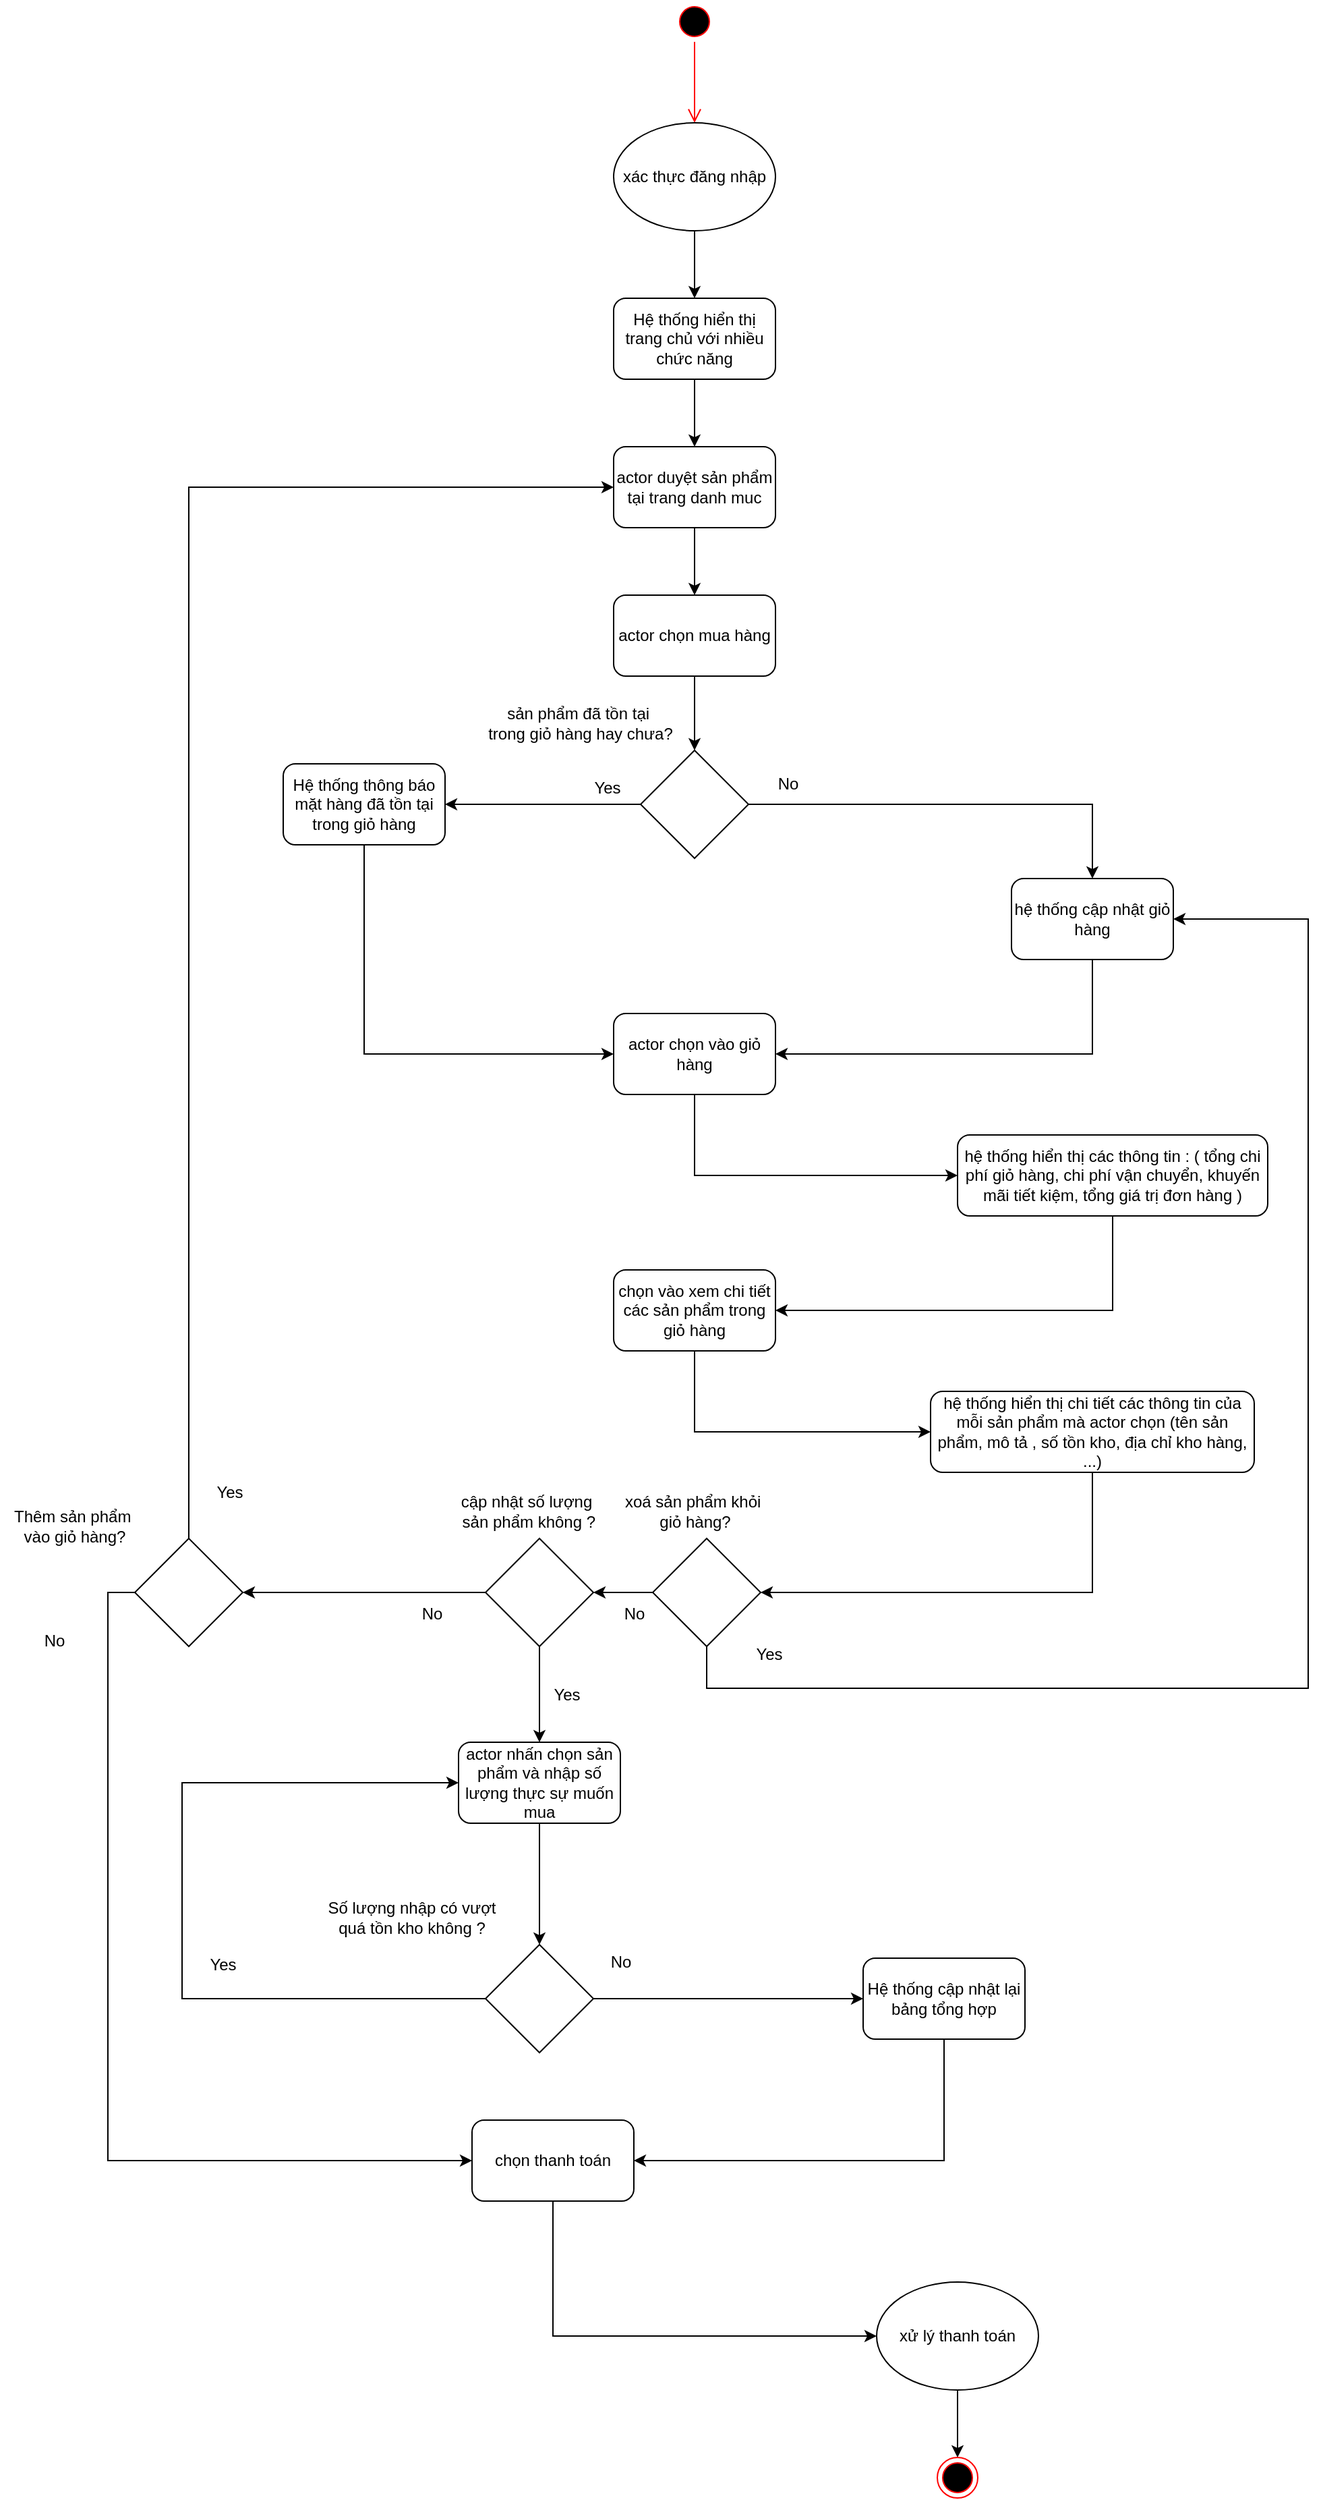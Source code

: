 <mxfile version="28.2.3">
  <diagram id="ygyYyEDJupeatmbLt7-F" name="BTUD-bài 4">
    <mxGraphModel dx="902" dy="464" grid="1" gridSize="10" guides="1" tooltips="1" connect="1" arrows="1" fold="1" page="1" pageScale="1" pageWidth="850" pageHeight="1100" math="0" shadow="0">
      <root>
        <mxCell id="0" />
        <mxCell id="1" parent="0" />
        <mxCell id="lR0lPOROk7KW0X9FMnPu-1" value="" style="ellipse;html=1;shape=startState;fillColor=#000000;strokeColor=#ff0000;" parent="1" vertex="1">
          <mxGeometry x="870" y="60" width="30" height="30" as="geometry" />
        </mxCell>
        <mxCell id="lR0lPOROk7KW0X9FMnPu-2" value="" style="edgeStyle=orthogonalEdgeStyle;html=1;verticalAlign=bottom;endArrow=open;endSize=8;strokeColor=#ff0000;rounded=0;" parent="1" source="lR0lPOROk7KW0X9FMnPu-1" edge="1">
          <mxGeometry relative="1" as="geometry">
            <mxPoint x="885" y="150" as="targetPoint" />
          </mxGeometry>
        </mxCell>
        <mxCell id="lR0lPOROk7KW0X9FMnPu-3" style="edgeStyle=orthogonalEdgeStyle;rounded=0;orthogonalLoop=1;jettySize=auto;html=1;exitX=0.5;exitY=1;exitDx=0;exitDy=0;entryX=0.5;entryY=0;entryDx=0;entryDy=0;" parent="1" source="lR0lPOROk7KW0X9FMnPu-4" target="lR0lPOROk7KW0X9FMnPu-6" edge="1">
          <mxGeometry relative="1" as="geometry" />
        </mxCell>
        <mxCell id="lR0lPOROk7KW0X9FMnPu-4" value="xác thực đăng nhập" style="ellipse;whiteSpace=wrap;html=1;" parent="1" vertex="1">
          <mxGeometry x="825" y="150" width="120" height="80" as="geometry" />
        </mxCell>
        <mxCell id="lR0lPOROk7KW0X9FMnPu-5" style="edgeStyle=orthogonalEdgeStyle;rounded=0;orthogonalLoop=1;jettySize=auto;html=1;exitX=0.5;exitY=1;exitDx=0;exitDy=0;entryX=0.5;entryY=0;entryDx=0;entryDy=0;" parent="1" source="lR0lPOROk7KW0X9FMnPu-6" target="lR0lPOROk7KW0X9FMnPu-8" edge="1">
          <mxGeometry relative="1" as="geometry" />
        </mxCell>
        <mxCell id="lR0lPOROk7KW0X9FMnPu-6" value="Hệ thống hiển thị trang chủ với nhiều chức năng" style="rounded=1;whiteSpace=wrap;html=1;" parent="1" vertex="1">
          <mxGeometry x="825" y="280" width="120" height="60" as="geometry" />
        </mxCell>
        <mxCell id="lR0lPOROk7KW0X9FMnPu-7" style="edgeStyle=orthogonalEdgeStyle;rounded=0;orthogonalLoop=1;jettySize=auto;html=1;exitX=0.5;exitY=1;exitDx=0;exitDy=0;entryX=0.5;entryY=0;entryDx=0;entryDy=0;" parent="1" source="lR0lPOROk7KW0X9FMnPu-8" target="lR0lPOROk7KW0X9FMnPu-10" edge="1">
          <mxGeometry relative="1" as="geometry" />
        </mxCell>
        <mxCell id="lR0lPOROk7KW0X9FMnPu-8" value="actor duyệt sản phẩm tại trang danh muc" style="rounded=1;whiteSpace=wrap;html=1;" parent="1" vertex="1">
          <mxGeometry x="825" y="390" width="120" height="60" as="geometry" />
        </mxCell>
        <mxCell id="lR0lPOROk7KW0X9FMnPu-9" style="edgeStyle=orthogonalEdgeStyle;rounded=0;orthogonalLoop=1;jettySize=auto;html=1;exitX=0.5;exitY=1;exitDx=0;exitDy=0;entryX=0.5;entryY=0;entryDx=0;entryDy=0;" parent="1" source="lR0lPOROk7KW0X9FMnPu-10" target="lR0lPOROk7KW0X9FMnPu-30" edge="1">
          <mxGeometry relative="1" as="geometry" />
        </mxCell>
        <mxCell id="lR0lPOROk7KW0X9FMnPu-10" value="actor chọn mua hàng" style="rounded=1;whiteSpace=wrap;html=1;" parent="1" vertex="1">
          <mxGeometry x="825" y="500" width="120" height="60" as="geometry" />
        </mxCell>
        <mxCell id="lR0lPOROk7KW0X9FMnPu-11" style="edgeStyle=orthogonalEdgeStyle;rounded=0;orthogonalLoop=1;jettySize=auto;html=1;exitX=0.5;exitY=1;exitDx=0;exitDy=0;entryX=1;entryY=0.5;entryDx=0;entryDy=0;" parent="1" source="lR0lPOROk7KW0X9FMnPu-12" target="lR0lPOROk7KW0X9FMnPu-14" edge="1">
          <mxGeometry relative="1" as="geometry" />
        </mxCell>
        <mxCell id="lR0lPOROk7KW0X9FMnPu-12" value="hệ thống cập nhật giỏ hàng" style="rounded=1;whiteSpace=wrap;html=1;" parent="1" vertex="1">
          <mxGeometry x="1120" y="710" width="120" height="60" as="geometry" />
        </mxCell>
        <mxCell id="lR0lPOROk7KW0X9FMnPu-13" style="edgeStyle=orthogonalEdgeStyle;rounded=0;orthogonalLoop=1;jettySize=auto;html=1;exitX=0.5;exitY=1;exitDx=0;exitDy=0;entryX=0;entryY=0.5;entryDx=0;entryDy=0;" parent="1" source="lR0lPOROk7KW0X9FMnPu-14" target="lR0lPOROk7KW0X9FMnPu-16" edge="1">
          <mxGeometry relative="1" as="geometry" />
        </mxCell>
        <mxCell id="lR0lPOROk7KW0X9FMnPu-14" value="actor chọn vào giỏ hàng" style="rounded=1;whiteSpace=wrap;html=1;" parent="1" vertex="1">
          <mxGeometry x="825" y="810" width="120" height="60" as="geometry" />
        </mxCell>
        <mxCell id="lR0lPOROk7KW0X9FMnPu-15" style="edgeStyle=orthogonalEdgeStyle;rounded=0;orthogonalLoop=1;jettySize=auto;html=1;exitX=0.5;exitY=1;exitDx=0;exitDy=0;entryX=1;entryY=0.5;entryDx=0;entryDy=0;" parent="1" source="lR0lPOROk7KW0X9FMnPu-16" target="lR0lPOROk7KW0X9FMnPu-18" edge="1">
          <mxGeometry relative="1" as="geometry" />
        </mxCell>
        <mxCell id="lR0lPOROk7KW0X9FMnPu-16" value="hệ thống hiển thị các thông tin : ( tổng chi phí giỏ hàng, chi phí vận chuyển, khuyến mãi tiết kiệm, tổng giá trị đơn hàng )" style="rounded=1;whiteSpace=wrap;html=1;" parent="1" vertex="1">
          <mxGeometry x="1080" y="900" width="230" height="60" as="geometry" />
        </mxCell>
        <mxCell id="lR0lPOROk7KW0X9FMnPu-17" style="edgeStyle=orthogonalEdgeStyle;rounded=0;orthogonalLoop=1;jettySize=auto;html=1;exitX=0.5;exitY=1;exitDx=0;exitDy=0;entryX=0;entryY=0.5;entryDx=0;entryDy=0;" parent="1" source="lR0lPOROk7KW0X9FMnPu-18" target="lR0lPOROk7KW0X9FMnPu-20" edge="1">
          <mxGeometry relative="1" as="geometry" />
        </mxCell>
        <mxCell id="lR0lPOROk7KW0X9FMnPu-18" value="chọn vào xem chi tiết các sản phẩm trong giỏ hàng" style="rounded=1;whiteSpace=wrap;html=1;" parent="1" vertex="1">
          <mxGeometry x="825" y="1000" width="120" height="60" as="geometry" />
        </mxCell>
        <mxCell id="lR0lPOROk7KW0X9FMnPu-19" style="edgeStyle=orthogonalEdgeStyle;rounded=0;orthogonalLoop=1;jettySize=auto;html=1;exitX=0.5;exitY=1;exitDx=0;exitDy=0;entryX=1;entryY=0.5;entryDx=0;entryDy=0;" parent="1" source="lR0lPOROk7KW0X9FMnPu-20" target="lR0lPOROk7KW0X9FMnPu-38" edge="1">
          <mxGeometry relative="1" as="geometry" />
        </mxCell>
        <mxCell id="lR0lPOROk7KW0X9FMnPu-20" value="hệ thống hiển thị chi tiết các thông tin của mỗi sản phẩm mà actor chọn (tên sản phẩm, mô tả , số tồn kho, địa chỉ kho hàng, ...)" style="rounded=1;whiteSpace=wrap;html=1;" parent="1" vertex="1">
          <mxGeometry x="1060" y="1090" width="240" height="60" as="geometry" />
        </mxCell>
        <mxCell id="lR0lPOROk7KW0X9FMnPu-21" style="edgeStyle=orthogonalEdgeStyle;rounded=0;orthogonalLoop=1;jettySize=auto;html=1;exitX=0.5;exitY=1;exitDx=0;exitDy=0;entryX=0.5;entryY=0;entryDx=0;entryDy=0;" parent="1" source="lR0lPOROk7KW0X9FMnPu-22" target="lR0lPOROk7KW0X9FMnPu-25" edge="1">
          <mxGeometry relative="1" as="geometry" />
        </mxCell>
        <mxCell id="lR0lPOROk7KW0X9FMnPu-22" value="actor nhấn chọn sản phẩm và nhập số lượng thực sự muốn mua" style="rounded=1;whiteSpace=wrap;html=1;" parent="1" vertex="1">
          <mxGeometry x="710" y="1350" width="120" height="60" as="geometry" />
        </mxCell>
        <mxCell id="lR0lPOROk7KW0X9FMnPu-23" style="edgeStyle=orthogonalEdgeStyle;rounded=0;orthogonalLoop=1;jettySize=auto;html=1;exitX=0;exitY=0.5;exitDx=0;exitDy=0;entryX=0;entryY=0.5;entryDx=0;entryDy=0;" parent="1" source="lR0lPOROk7KW0X9FMnPu-25" target="lR0lPOROk7KW0X9FMnPu-22" edge="1">
          <mxGeometry relative="1" as="geometry">
            <Array as="points">
              <mxPoint x="505" y="1540" />
              <mxPoint x="505" y="1380" />
            </Array>
          </mxGeometry>
        </mxCell>
        <mxCell id="lR0lPOROk7KW0X9FMnPu-24" style="edgeStyle=orthogonalEdgeStyle;rounded=0;orthogonalLoop=1;jettySize=auto;html=1;exitX=1;exitY=0.5;exitDx=0;exitDy=0;entryX=0;entryY=0.5;entryDx=0;entryDy=0;" parent="1" source="lR0lPOROk7KW0X9FMnPu-25" target="lR0lPOROk7KW0X9FMnPu-48" edge="1">
          <mxGeometry relative="1" as="geometry" />
        </mxCell>
        <mxCell id="lR0lPOROk7KW0X9FMnPu-25" value="" style="rhombus;whiteSpace=wrap;html=1;" parent="1" vertex="1">
          <mxGeometry x="730" y="1500" width="80" height="80" as="geometry" />
        </mxCell>
        <mxCell id="lR0lPOROk7KW0X9FMnPu-26" value="Số lượng nhập có vượt&lt;div&gt;quá tồn kho không ?&lt;/div&gt;" style="text;html=1;align=center;verticalAlign=middle;resizable=0;points=[];autosize=1;strokeColor=none;fillColor=none;" parent="1" vertex="1">
          <mxGeometry x="600" y="1460" width="150" height="40" as="geometry" />
        </mxCell>
        <mxCell id="lR0lPOROk7KW0X9FMnPu-27" value="Yes" style="text;html=1;align=center;verticalAlign=middle;resizable=0;points=[];autosize=1;strokeColor=none;fillColor=none;" parent="1" vertex="1">
          <mxGeometry x="515" y="1500" width="40" height="30" as="geometry" />
        </mxCell>
        <mxCell id="lR0lPOROk7KW0X9FMnPu-28" style="edgeStyle=orthogonalEdgeStyle;rounded=0;orthogonalLoop=1;jettySize=auto;html=1;exitX=0;exitY=0.5;exitDx=0;exitDy=0;entryX=1;entryY=0.5;entryDx=0;entryDy=0;" parent="1" source="lR0lPOROk7KW0X9FMnPu-30" target="lR0lPOROk7KW0X9FMnPu-33" edge="1">
          <mxGeometry relative="1" as="geometry" />
        </mxCell>
        <mxCell id="lR0lPOROk7KW0X9FMnPu-29" style="edgeStyle=orthogonalEdgeStyle;rounded=0;orthogonalLoop=1;jettySize=auto;html=1;exitX=1;exitY=0.5;exitDx=0;exitDy=0;entryX=0.5;entryY=0;entryDx=0;entryDy=0;" parent="1" source="lR0lPOROk7KW0X9FMnPu-30" target="lR0lPOROk7KW0X9FMnPu-12" edge="1">
          <mxGeometry relative="1" as="geometry" />
        </mxCell>
        <mxCell id="lR0lPOROk7KW0X9FMnPu-30" value="" style="rhombus;whiteSpace=wrap;html=1;" parent="1" vertex="1">
          <mxGeometry x="845" y="615" width="80" height="80" as="geometry" />
        </mxCell>
        <mxCell id="lR0lPOROk7KW0X9FMnPu-31" value="sản phẩm đã tồn tại&amp;nbsp;&lt;div&gt;trong giỏ hàng hay chưa?&lt;/div&gt;" style="text;html=1;align=center;verticalAlign=middle;resizable=0;points=[];autosize=1;strokeColor=none;fillColor=none;" parent="1" vertex="1">
          <mxGeometry x="720" y="575" width="160" height="40" as="geometry" />
        </mxCell>
        <mxCell id="lR0lPOROk7KW0X9FMnPu-32" style="edgeStyle=orthogonalEdgeStyle;rounded=0;orthogonalLoop=1;jettySize=auto;html=1;exitX=0.5;exitY=1;exitDx=0;exitDy=0;entryX=0;entryY=0.5;entryDx=0;entryDy=0;" parent="1" source="lR0lPOROk7KW0X9FMnPu-33" target="lR0lPOROk7KW0X9FMnPu-14" edge="1">
          <mxGeometry relative="1" as="geometry" />
        </mxCell>
        <mxCell id="lR0lPOROk7KW0X9FMnPu-33" value="Hệ thống thông báo mặt hàng đã tồn tại trong giỏ hàng" style="rounded=1;whiteSpace=wrap;html=1;" parent="1" vertex="1">
          <mxGeometry x="580" y="625" width="120" height="60" as="geometry" />
        </mxCell>
        <mxCell id="lR0lPOROk7KW0X9FMnPu-34" value="Yes" style="text;html=1;align=center;verticalAlign=middle;resizable=0;points=[];autosize=1;strokeColor=none;fillColor=none;" parent="1" vertex="1">
          <mxGeometry x="800" y="628" width="40" height="30" as="geometry" />
        </mxCell>
        <mxCell id="lR0lPOROk7KW0X9FMnPu-35" value="No" style="text;html=1;align=center;verticalAlign=middle;resizable=0;points=[];autosize=1;strokeColor=none;fillColor=none;" parent="1" vertex="1">
          <mxGeometry x="934" y="625" width="40" height="30" as="geometry" />
        </mxCell>
        <mxCell id="lR0lPOROk7KW0X9FMnPu-36" style="edgeStyle=orthogonalEdgeStyle;rounded=0;orthogonalLoop=1;jettySize=auto;html=1;exitX=0.5;exitY=1;exitDx=0;exitDy=0;entryX=1;entryY=0.5;entryDx=0;entryDy=0;" parent="1" source="lR0lPOROk7KW0X9FMnPu-38" target="lR0lPOROk7KW0X9FMnPu-12" edge="1">
          <mxGeometry relative="1" as="geometry">
            <mxPoint x="710" y="1082" as="targetPoint" />
            <Array as="points">
              <mxPoint x="894" y="1310" />
              <mxPoint x="1340" y="1310" />
              <mxPoint x="1340" y="740" />
            </Array>
          </mxGeometry>
        </mxCell>
        <mxCell id="lR0lPOROk7KW0X9FMnPu-37" style="edgeStyle=orthogonalEdgeStyle;rounded=0;orthogonalLoop=1;jettySize=auto;html=1;exitX=0;exitY=0.5;exitDx=0;exitDy=0;entryX=1;entryY=0.5;entryDx=0;entryDy=0;" parent="1" source="lR0lPOROk7KW0X9FMnPu-38" target="lR0lPOROk7KW0X9FMnPu-43" edge="1">
          <mxGeometry relative="1" as="geometry" />
        </mxCell>
        <mxCell id="lR0lPOROk7KW0X9FMnPu-38" value="" style="rhombus;whiteSpace=wrap;html=1;" parent="1" vertex="1">
          <mxGeometry x="854" y="1199" width="80" height="80" as="geometry" />
        </mxCell>
        <mxCell id="lR0lPOROk7KW0X9FMnPu-39" value="xoá sản phẩm khỏi&amp;nbsp;&lt;div&gt;giỏ hàng?&lt;/div&gt;" style="text;html=1;align=center;verticalAlign=middle;resizable=0;points=[];autosize=1;strokeColor=none;fillColor=none;" parent="1" vertex="1">
          <mxGeometry x="820" y="1159" width="130" height="40" as="geometry" />
        </mxCell>
        <mxCell id="lR0lPOROk7KW0X9FMnPu-40" value="Yes" style="text;html=1;align=center;verticalAlign=middle;resizable=0;points=[];autosize=1;strokeColor=none;fillColor=none;" parent="1" vertex="1">
          <mxGeometry x="920" y="1270" width="40" height="30" as="geometry" />
        </mxCell>
        <mxCell id="lR0lPOROk7KW0X9FMnPu-41" style="edgeStyle=orthogonalEdgeStyle;rounded=0;orthogonalLoop=1;jettySize=auto;html=1;exitX=0.5;exitY=1;exitDx=0;exitDy=0;entryX=0.5;entryY=0;entryDx=0;entryDy=0;" parent="1" source="lR0lPOROk7KW0X9FMnPu-43" target="lR0lPOROk7KW0X9FMnPu-22" edge="1">
          <mxGeometry relative="1" as="geometry" />
        </mxCell>
        <mxCell id="lR0lPOROk7KW0X9FMnPu-42" style="edgeStyle=orthogonalEdgeStyle;rounded=0;orthogonalLoop=1;jettySize=auto;html=1;exitX=0;exitY=0.5;exitDx=0;exitDy=0;entryX=1;entryY=0.5;entryDx=0;entryDy=0;" parent="1" source="lR0lPOROk7KW0X9FMnPu-43" target="lR0lPOROk7KW0X9FMnPu-58" edge="1">
          <mxGeometry relative="1" as="geometry" />
        </mxCell>
        <mxCell id="lR0lPOROk7KW0X9FMnPu-43" value="" style="rhombus;whiteSpace=wrap;html=1;" parent="1" vertex="1">
          <mxGeometry x="730" y="1199" width="80" height="80" as="geometry" />
        </mxCell>
        <mxCell id="lR0lPOROk7KW0X9FMnPu-44" value="cập nhật số lượng&lt;div&gt;&amp;nbsp;sản phẩm không ?&lt;/div&gt;" style="text;html=1;align=center;verticalAlign=middle;resizable=0;points=[];autosize=1;strokeColor=none;fillColor=none;" parent="1" vertex="1">
          <mxGeometry x="695" y="1159" width="130" height="40" as="geometry" />
        </mxCell>
        <mxCell id="lR0lPOROk7KW0X9FMnPu-45" value="Yes" style="text;html=1;align=center;verticalAlign=middle;resizable=0;points=[];autosize=1;strokeColor=none;fillColor=none;" parent="1" vertex="1">
          <mxGeometry x="770" y="1300" width="40" height="30" as="geometry" />
        </mxCell>
        <mxCell id="lR0lPOROk7KW0X9FMnPu-46" value="No" style="text;html=1;align=center;verticalAlign=middle;resizable=0;points=[];autosize=1;strokeColor=none;fillColor=none;" parent="1" vertex="1">
          <mxGeometry x="820" y="1240" width="40" height="30" as="geometry" />
        </mxCell>
        <mxCell id="lR0lPOROk7KW0X9FMnPu-47" style="edgeStyle=orthogonalEdgeStyle;rounded=0;orthogonalLoop=1;jettySize=auto;html=1;exitX=0.5;exitY=1;exitDx=0;exitDy=0;entryX=1;entryY=0.5;entryDx=0;entryDy=0;" parent="1" source="lR0lPOROk7KW0X9FMnPu-48" target="lR0lPOROk7KW0X9FMnPu-50" edge="1">
          <mxGeometry relative="1" as="geometry" />
        </mxCell>
        <mxCell id="lR0lPOROk7KW0X9FMnPu-48" value="Hệ thống cập nhật lại bảng tổng hợp" style="rounded=1;whiteSpace=wrap;html=1;" parent="1" vertex="1">
          <mxGeometry x="1010" y="1510" width="120" height="60" as="geometry" />
        </mxCell>
        <mxCell id="lR0lPOROk7KW0X9FMnPu-49" style="edgeStyle=orthogonalEdgeStyle;rounded=0;orthogonalLoop=1;jettySize=auto;html=1;exitX=0.5;exitY=1;exitDx=0;exitDy=0;entryX=0;entryY=0.5;entryDx=0;entryDy=0;" parent="1" source="lR0lPOROk7KW0X9FMnPu-50" target="lR0lPOROk7KW0X9FMnPu-52" edge="1">
          <mxGeometry relative="1" as="geometry" />
        </mxCell>
        <mxCell id="lR0lPOROk7KW0X9FMnPu-50" value="chọn thanh toán" style="rounded=1;whiteSpace=wrap;html=1;" parent="1" vertex="1">
          <mxGeometry x="720" y="1630" width="120" height="60" as="geometry" />
        </mxCell>
        <mxCell id="lR0lPOROk7KW0X9FMnPu-51" style="edgeStyle=orthogonalEdgeStyle;rounded=0;orthogonalLoop=1;jettySize=auto;html=1;exitX=0.5;exitY=1;exitDx=0;exitDy=0;entryX=0.5;entryY=0;entryDx=0;entryDy=0;" parent="1" source="lR0lPOROk7KW0X9FMnPu-52" target="lR0lPOROk7KW0X9FMnPu-53" edge="1">
          <mxGeometry relative="1" as="geometry" />
        </mxCell>
        <mxCell id="lR0lPOROk7KW0X9FMnPu-52" value="xử lý thanh toán" style="ellipse;whiteSpace=wrap;html=1;" parent="1" vertex="1">
          <mxGeometry x="1020" y="1750" width="120" height="80" as="geometry" />
        </mxCell>
        <mxCell id="lR0lPOROk7KW0X9FMnPu-53" value="" style="ellipse;html=1;shape=endState;fillColor=#000000;strokeColor=#ff0000;" parent="1" vertex="1">
          <mxGeometry x="1065" y="1880" width="30" height="30" as="geometry" />
        </mxCell>
        <mxCell id="lR0lPOROk7KW0X9FMnPu-54" value="No" style="text;html=1;align=center;verticalAlign=middle;resizable=0;points=[];autosize=1;strokeColor=none;fillColor=none;" parent="1" vertex="1">
          <mxGeometry x="810" y="1498" width="40" height="30" as="geometry" />
        </mxCell>
        <mxCell id="lR0lPOROk7KW0X9FMnPu-55" value="No" style="text;html=1;align=center;verticalAlign=middle;resizable=0;points=[];autosize=1;strokeColor=none;fillColor=none;" parent="1" vertex="1">
          <mxGeometry x="670" y="1240" width="40" height="30" as="geometry" />
        </mxCell>
        <mxCell id="lR0lPOROk7KW0X9FMnPu-56" style="edgeStyle=orthogonalEdgeStyle;rounded=0;orthogonalLoop=1;jettySize=auto;html=1;exitX=0.5;exitY=0;exitDx=0;exitDy=0;entryX=0;entryY=0.5;entryDx=0;entryDy=0;" parent="1" source="lR0lPOROk7KW0X9FMnPu-58" target="lR0lPOROk7KW0X9FMnPu-8" edge="1">
          <mxGeometry relative="1" as="geometry">
            <Array as="points">
              <mxPoint x="510" y="1200" />
              <mxPoint x="510" y="420" />
            </Array>
          </mxGeometry>
        </mxCell>
        <mxCell id="lR0lPOROk7KW0X9FMnPu-57" style="edgeStyle=orthogonalEdgeStyle;rounded=0;orthogonalLoop=1;jettySize=auto;html=1;exitX=0;exitY=0.5;exitDx=0;exitDy=0;entryX=0;entryY=0.5;entryDx=0;entryDy=0;" parent="1" source="lR0lPOROk7KW0X9FMnPu-58" target="lR0lPOROk7KW0X9FMnPu-50" edge="1">
          <mxGeometry relative="1" as="geometry" />
        </mxCell>
        <mxCell id="lR0lPOROk7KW0X9FMnPu-58" value="" style="rhombus;whiteSpace=wrap;html=1;" parent="1" vertex="1">
          <mxGeometry x="470" y="1199" width="80" height="80" as="geometry" />
        </mxCell>
        <mxCell id="lR0lPOROk7KW0X9FMnPu-59" value="Thêm sản phẩm&amp;nbsp;&lt;div&gt;vào giỏ hàng?&lt;/div&gt;" style="text;html=1;align=center;verticalAlign=middle;resizable=0;points=[];autosize=1;strokeColor=none;fillColor=none;" parent="1" vertex="1">
          <mxGeometry x="370" y="1170" width="110" height="40" as="geometry" />
        </mxCell>
        <mxCell id="lR0lPOROk7KW0X9FMnPu-60" value="Yes" style="text;html=1;align=center;verticalAlign=middle;resizable=0;points=[];autosize=1;strokeColor=none;fillColor=none;" parent="1" vertex="1">
          <mxGeometry x="520" y="1150" width="40" height="30" as="geometry" />
        </mxCell>
        <mxCell id="lR0lPOROk7KW0X9FMnPu-61" value="No" style="text;html=1;align=center;verticalAlign=middle;resizable=0;points=[];autosize=1;strokeColor=none;fillColor=none;" parent="1" vertex="1">
          <mxGeometry x="390" y="1260" width="40" height="30" as="geometry" />
        </mxCell>
      </root>
    </mxGraphModel>
  </diagram>
</mxfile>
